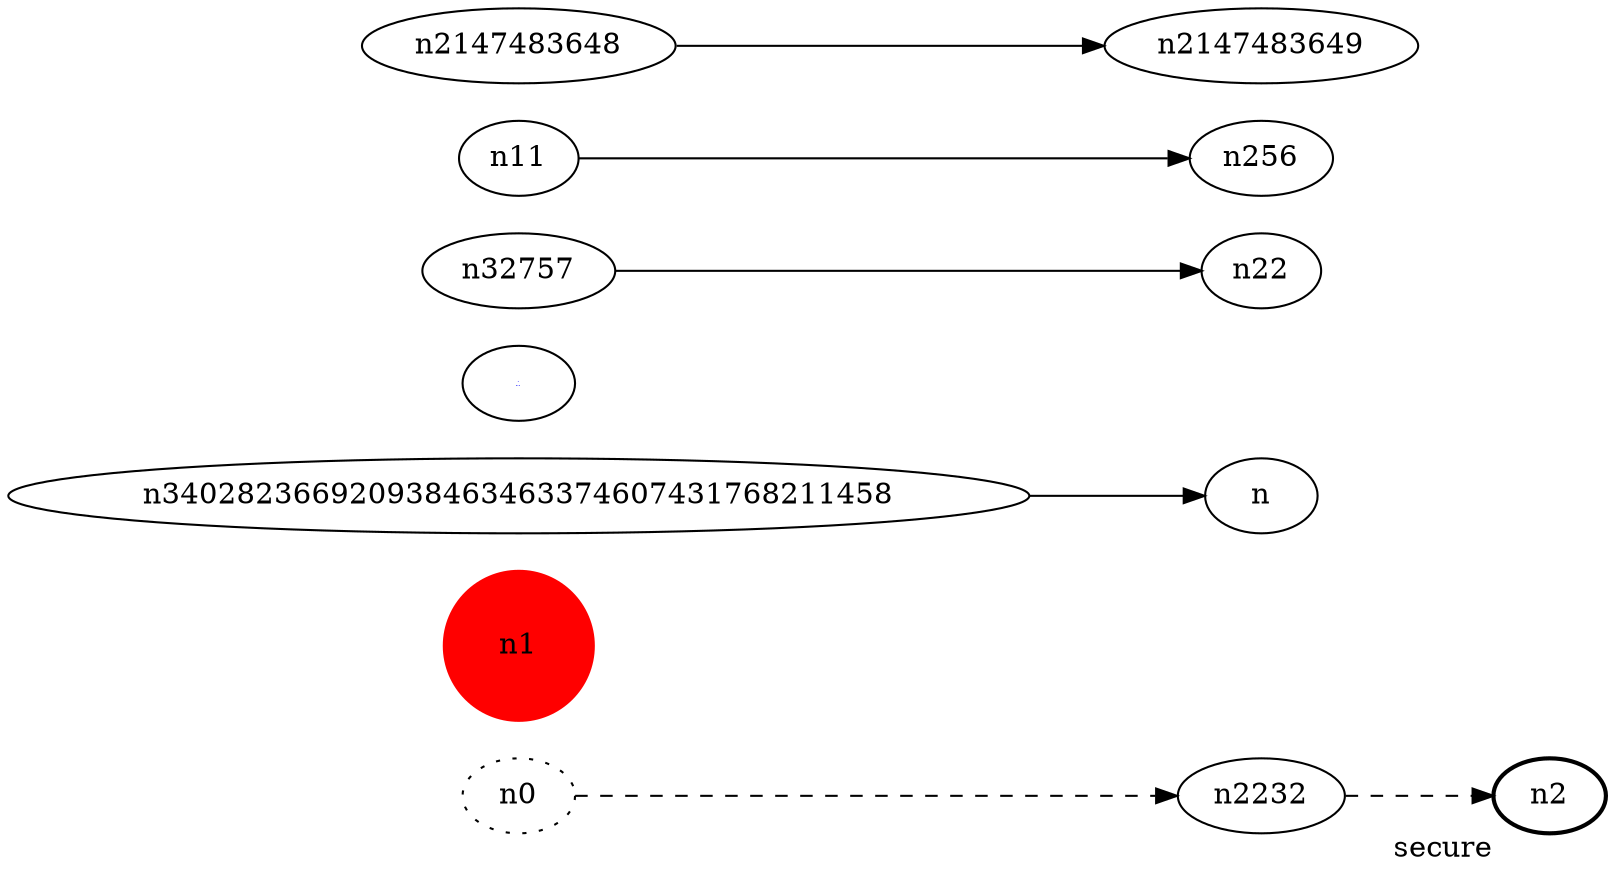 digraph test5 {
	rankdir=LR;
	fontcolor=blue; /* c0; c1; c0 -- c1 */
	n0 [style=dotted, fillcolor="#123456"]; // c2; c3; c2 -- c3
	n1 [height=1, width=1, color=red, style=filled];
	n2 [style=dotted, fillcolor="#123456"]; // c2; c3; c2 -- c3
	n1 [height=1, width=1, color=red, style=filled];
	n2 [style=bold, xlabel="secure"];
	n0 [style=dotted, fillcolor="#123456"]; // c2; c3; c2 -- c3
	n1 [height=1, width=1, color=red, style=filled];
	n2 [style=bold, xlabel="secure"];
	n0 -> n2232 -> n2[style=dashed];
	n340282366920938463463374607431768211458 -> n-17364124880755716575967612858821 [fontname="comic sans", label="d\n\l\G", fontcolor=blue, fontsize=1];
	n32757 -> n22;
	n11 -> n256;
	n2147483648 -> n2147483649;
}
